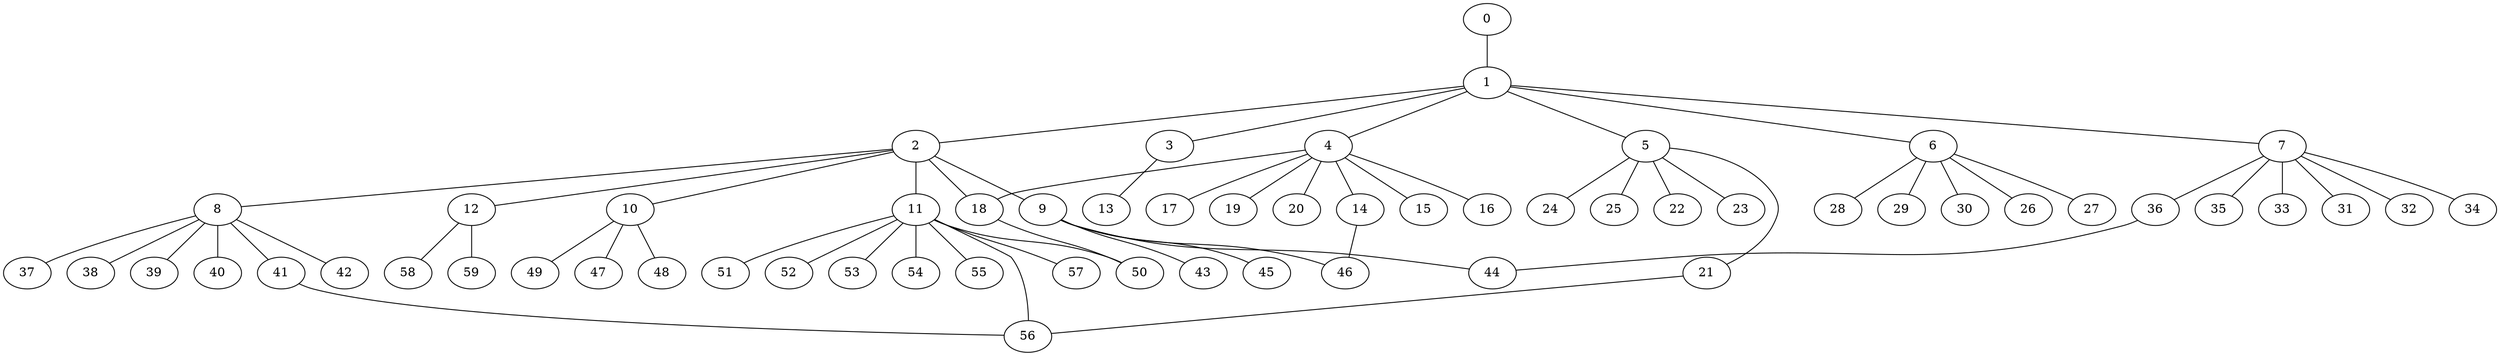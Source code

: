
graph graphname {
    0 -- 1
1 -- 2
1 -- 3
1 -- 4
1 -- 5
1 -- 6
1 -- 7
2 -- 8
2 -- 9
2 -- 10
2 -- 11
2 -- 12
2 -- 18
3 -- 13
4 -- 14
4 -- 15
4 -- 16
4 -- 17
4 -- 18
4 -- 19
4 -- 20
5 -- 21
5 -- 22
5 -- 23
5 -- 24
5 -- 25
6 -- 26
6 -- 27
6 -- 28
6 -- 29
6 -- 30
7 -- 32
7 -- 34
7 -- 35
7 -- 36
7 -- 33
7 -- 31
8 -- 37
8 -- 38
8 -- 39
8 -- 40
8 -- 41
8 -- 42
9 -- 43
9 -- 44
9 -- 45
9 -- 46
10 -- 48
10 -- 49
10 -- 47
11 -- 50
11 -- 51
11 -- 52
11 -- 53
11 -- 54
11 -- 55
11 -- 56
11 -- 57
12 -- 59
12 -- 58
14 -- 46
18 -- 50
21 -- 56
36 -- 44
41 -- 56

}
